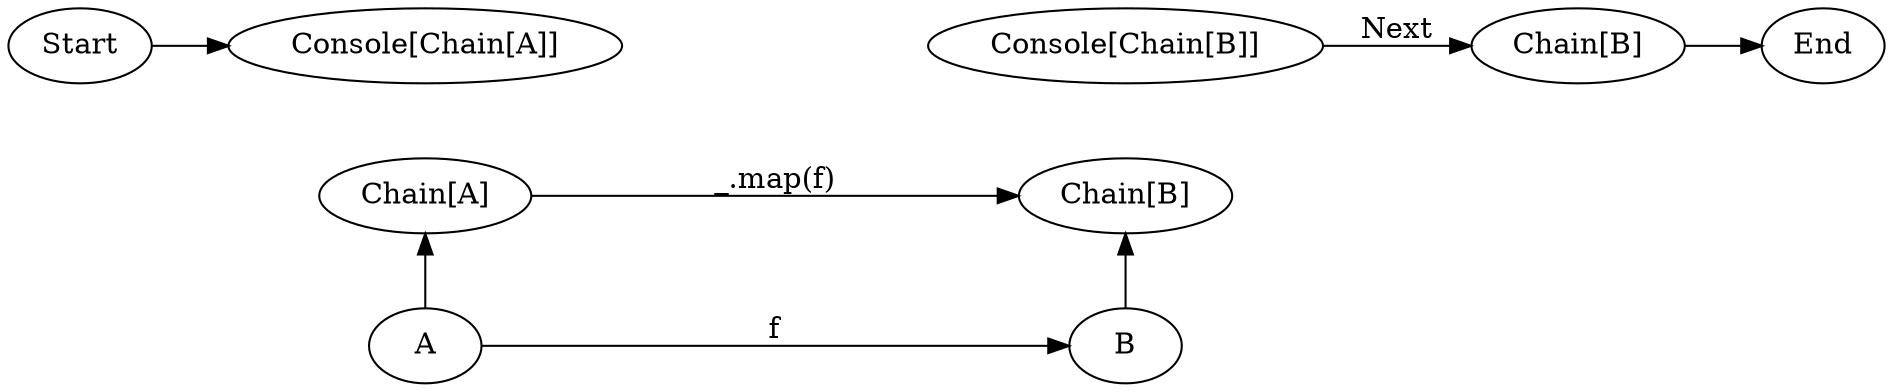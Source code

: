 digraph {
    rankdir=LR
    Start[class="extremity"]
    End[class="extremity"]
    ConsoleFB2[label="Chain[B]" class="goal,disabled"]

    ConsoleFA[label="Chain[A]"]
    ConsoleFB[label="Chain[B]"]

    ConsoleConsoleFA[label="Console[Chain[A]]" class="start"]
    ConsoleConsoleFB[label="Console[Chain[B]]"]
    A[class="disabled"]
    B[class="disabled"]

    A -> B[label="f" class="disabled"]

    ConsoleConsoleFB -> ConsoleFB2[label="Next" class="disabled"]

    ConsoleFA -> ConsoleFB[label="_.map(f)"]
    ConsoleConsoleFA -> ConsoleConsoleFB[label="_.map(_.map(f))" style="invis"]


    {
        rank=same
        ConsoleFA -> A[class="lift,disabled" dir="back"]
        ConsoleConsoleFA -> ConsoleFA[class="lift" dir="back" style="invis"]
    }

    {
        rank=same
        ConsoleFB -> B[class="lift,disabled" dir="back"]
        ConsoleConsoleFB -> ConsoleFB[class="lift" dir="back" style="invis"]
    }


    Start -> ConsoleConsoleFA[class="start"]
    ConsoleFB2 -> End[class="goal,disabled"]
}
